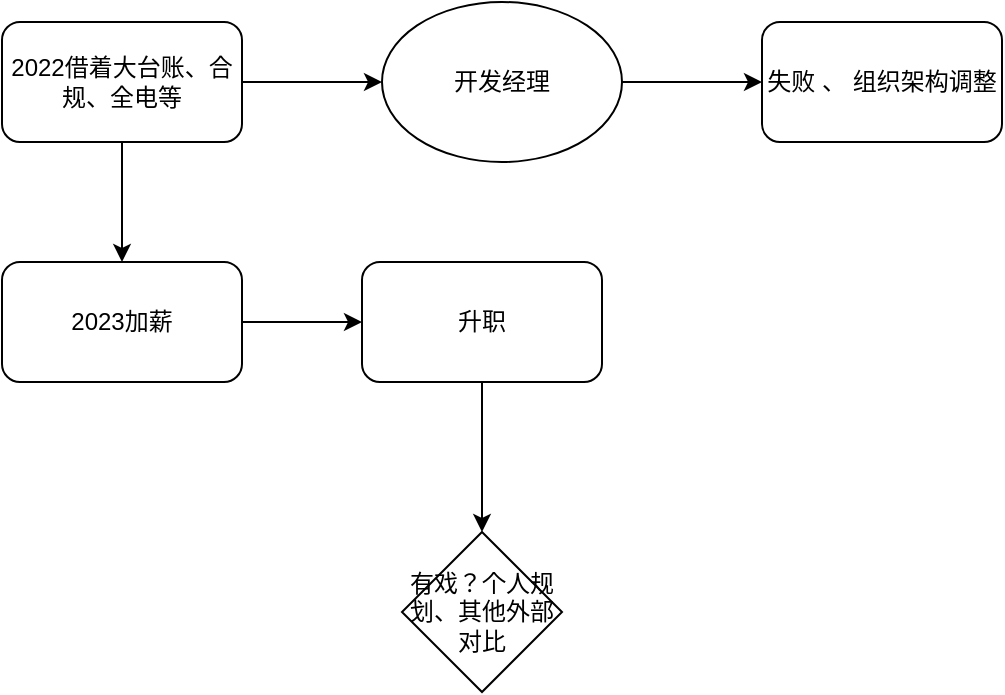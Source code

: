 <mxfile version="21.0.2" type="github">
  <diagram name="第 1 页" id="5ZBDM-hkGvqpWPEL2DGX">
    <mxGraphModel dx="1434" dy="802" grid="1" gridSize="10" guides="1" tooltips="1" connect="1" arrows="1" fold="1" page="1" pageScale="1" pageWidth="827" pageHeight="1169" math="0" shadow="0">
      <root>
        <mxCell id="0" />
        <mxCell id="1" parent="0" />
        <mxCell id="ZCkz5Gfj4IfZA3WU3XQi-5" style="edgeStyle=orthogonalEdgeStyle;rounded=0;orthogonalLoop=1;jettySize=auto;html=1;exitX=1;exitY=0.5;exitDx=0;exitDy=0;" edge="1" parent="1" source="ZCkz5Gfj4IfZA3WU3XQi-1" target="ZCkz5Gfj4IfZA3WU3XQi-2">
          <mxGeometry relative="1" as="geometry" />
        </mxCell>
        <mxCell id="ZCkz5Gfj4IfZA3WU3XQi-9" style="edgeStyle=orthogonalEdgeStyle;rounded=0;orthogonalLoop=1;jettySize=auto;html=1;exitX=0.5;exitY=1;exitDx=0;exitDy=0;entryX=0.5;entryY=0;entryDx=0;entryDy=0;" edge="1" parent="1" source="ZCkz5Gfj4IfZA3WU3XQi-1" target="ZCkz5Gfj4IfZA3WU3XQi-7">
          <mxGeometry relative="1" as="geometry" />
        </mxCell>
        <mxCell id="ZCkz5Gfj4IfZA3WU3XQi-1" value="2022借着大台账、合规、全电等" style="rounded=1;whiteSpace=wrap;html=1;" vertex="1" parent="1">
          <mxGeometry x="180" y="250" width="120" height="60" as="geometry" />
        </mxCell>
        <mxCell id="ZCkz5Gfj4IfZA3WU3XQi-6" style="edgeStyle=orthogonalEdgeStyle;rounded=0;orthogonalLoop=1;jettySize=auto;html=1;exitX=1;exitY=0.5;exitDx=0;exitDy=0;" edge="1" parent="1" source="ZCkz5Gfj4IfZA3WU3XQi-2" target="ZCkz5Gfj4IfZA3WU3XQi-3">
          <mxGeometry relative="1" as="geometry" />
        </mxCell>
        <mxCell id="ZCkz5Gfj4IfZA3WU3XQi-2" value="开发经理" style="ellipse;whiteSpace=wrap;html=1;" vertex="1" parent="1">
          <mxGeometry x="370" y="240" width="120" height="80" as="geometry" />
        </mxCell>
        <mxCell id="ZCkz5Gfj4IfZA3WU3XQi-3" value="失败 、 组织架构调整" style="rounded=1;whiteSpace=wrap;html=1;" vertex="1" parent="1">
          <mxGeometry x="560" y="250" width="120" height="60" as="geometry" />
        </mxCell>
        <mxCell id="ZCkz5Gfj4IfZA3WU3XQi-10" style="edgeStyle=orthogonalEdgeStyle;rounded=0;orthogonalLoop=1;jettySize=auto;html=1;exitX=1;exitY=0.5;exitDx=0;exitDy=0;entryX=0;entryY=0.5;entryDx=0;entryDy=0;" edge="1" parent="1" source="ZCkz5Gfj4IfZA3WU3XQi-7" target="ZCkz5Gfj4IfZA3WU3XQi-8">
          <mxGeometry relative="1" as="geometry" />
        </mxCell>
        <mxCell id="ZCkz5Gfj4IfZA3WU3XQi-7" value="2023加薪" style="rounded=1;whiteSpace=wrap;html=1;" vertex="1" parent="1">
          <mxGeometry x="180" y="370" width="120" height="60" as="geometry" />
        </mxCell>
        <mxCell id="ZCkz5Gfj4IfZA3WU3XQi-12" style="edgeStyle=orthogonalEdgeStyle;rounded=0;orthogonalLoop=1;jettySize=auto;html=1;exitX=0.5;exitY=1;exitDx=0;exitDy=0;entryX=0.5;entryY=0;entryDx=0;entryDy=0;" edge="1" parent="1" source="ZCkz5Gfj4IfZA3WU3XQi-8" target="ZCkz5Gfj4IfZA3WU3XQi-11">
          <mxGeometry relative="1" as="geometry" />
        </mxCell>
        <mxCell id="ZCkz5Gfj4IfZA3WU3XQi-8" value="升职" style="rounded=1;whiteSpace=wrap;html=1;" vertex="1" parent="1">
          <mxGeometry x="360" y="370" width="120" height="60" as="geometry" />
        </mxCell>
        <mxCell id="ZCkz5Gfj4IfZA3WU3XQi-11" value="有戏？个人规划、其他外部对比" style="rhombus;whiteSpace=wrap;html=1;" vertex="1" parent="1">
          <mxGeometry x="380" y="505" width="80" height="80" as="geometry" />
        </mxCell>
      </root>
    </mxGraphModel>
  </diagram>
</mxfile>
